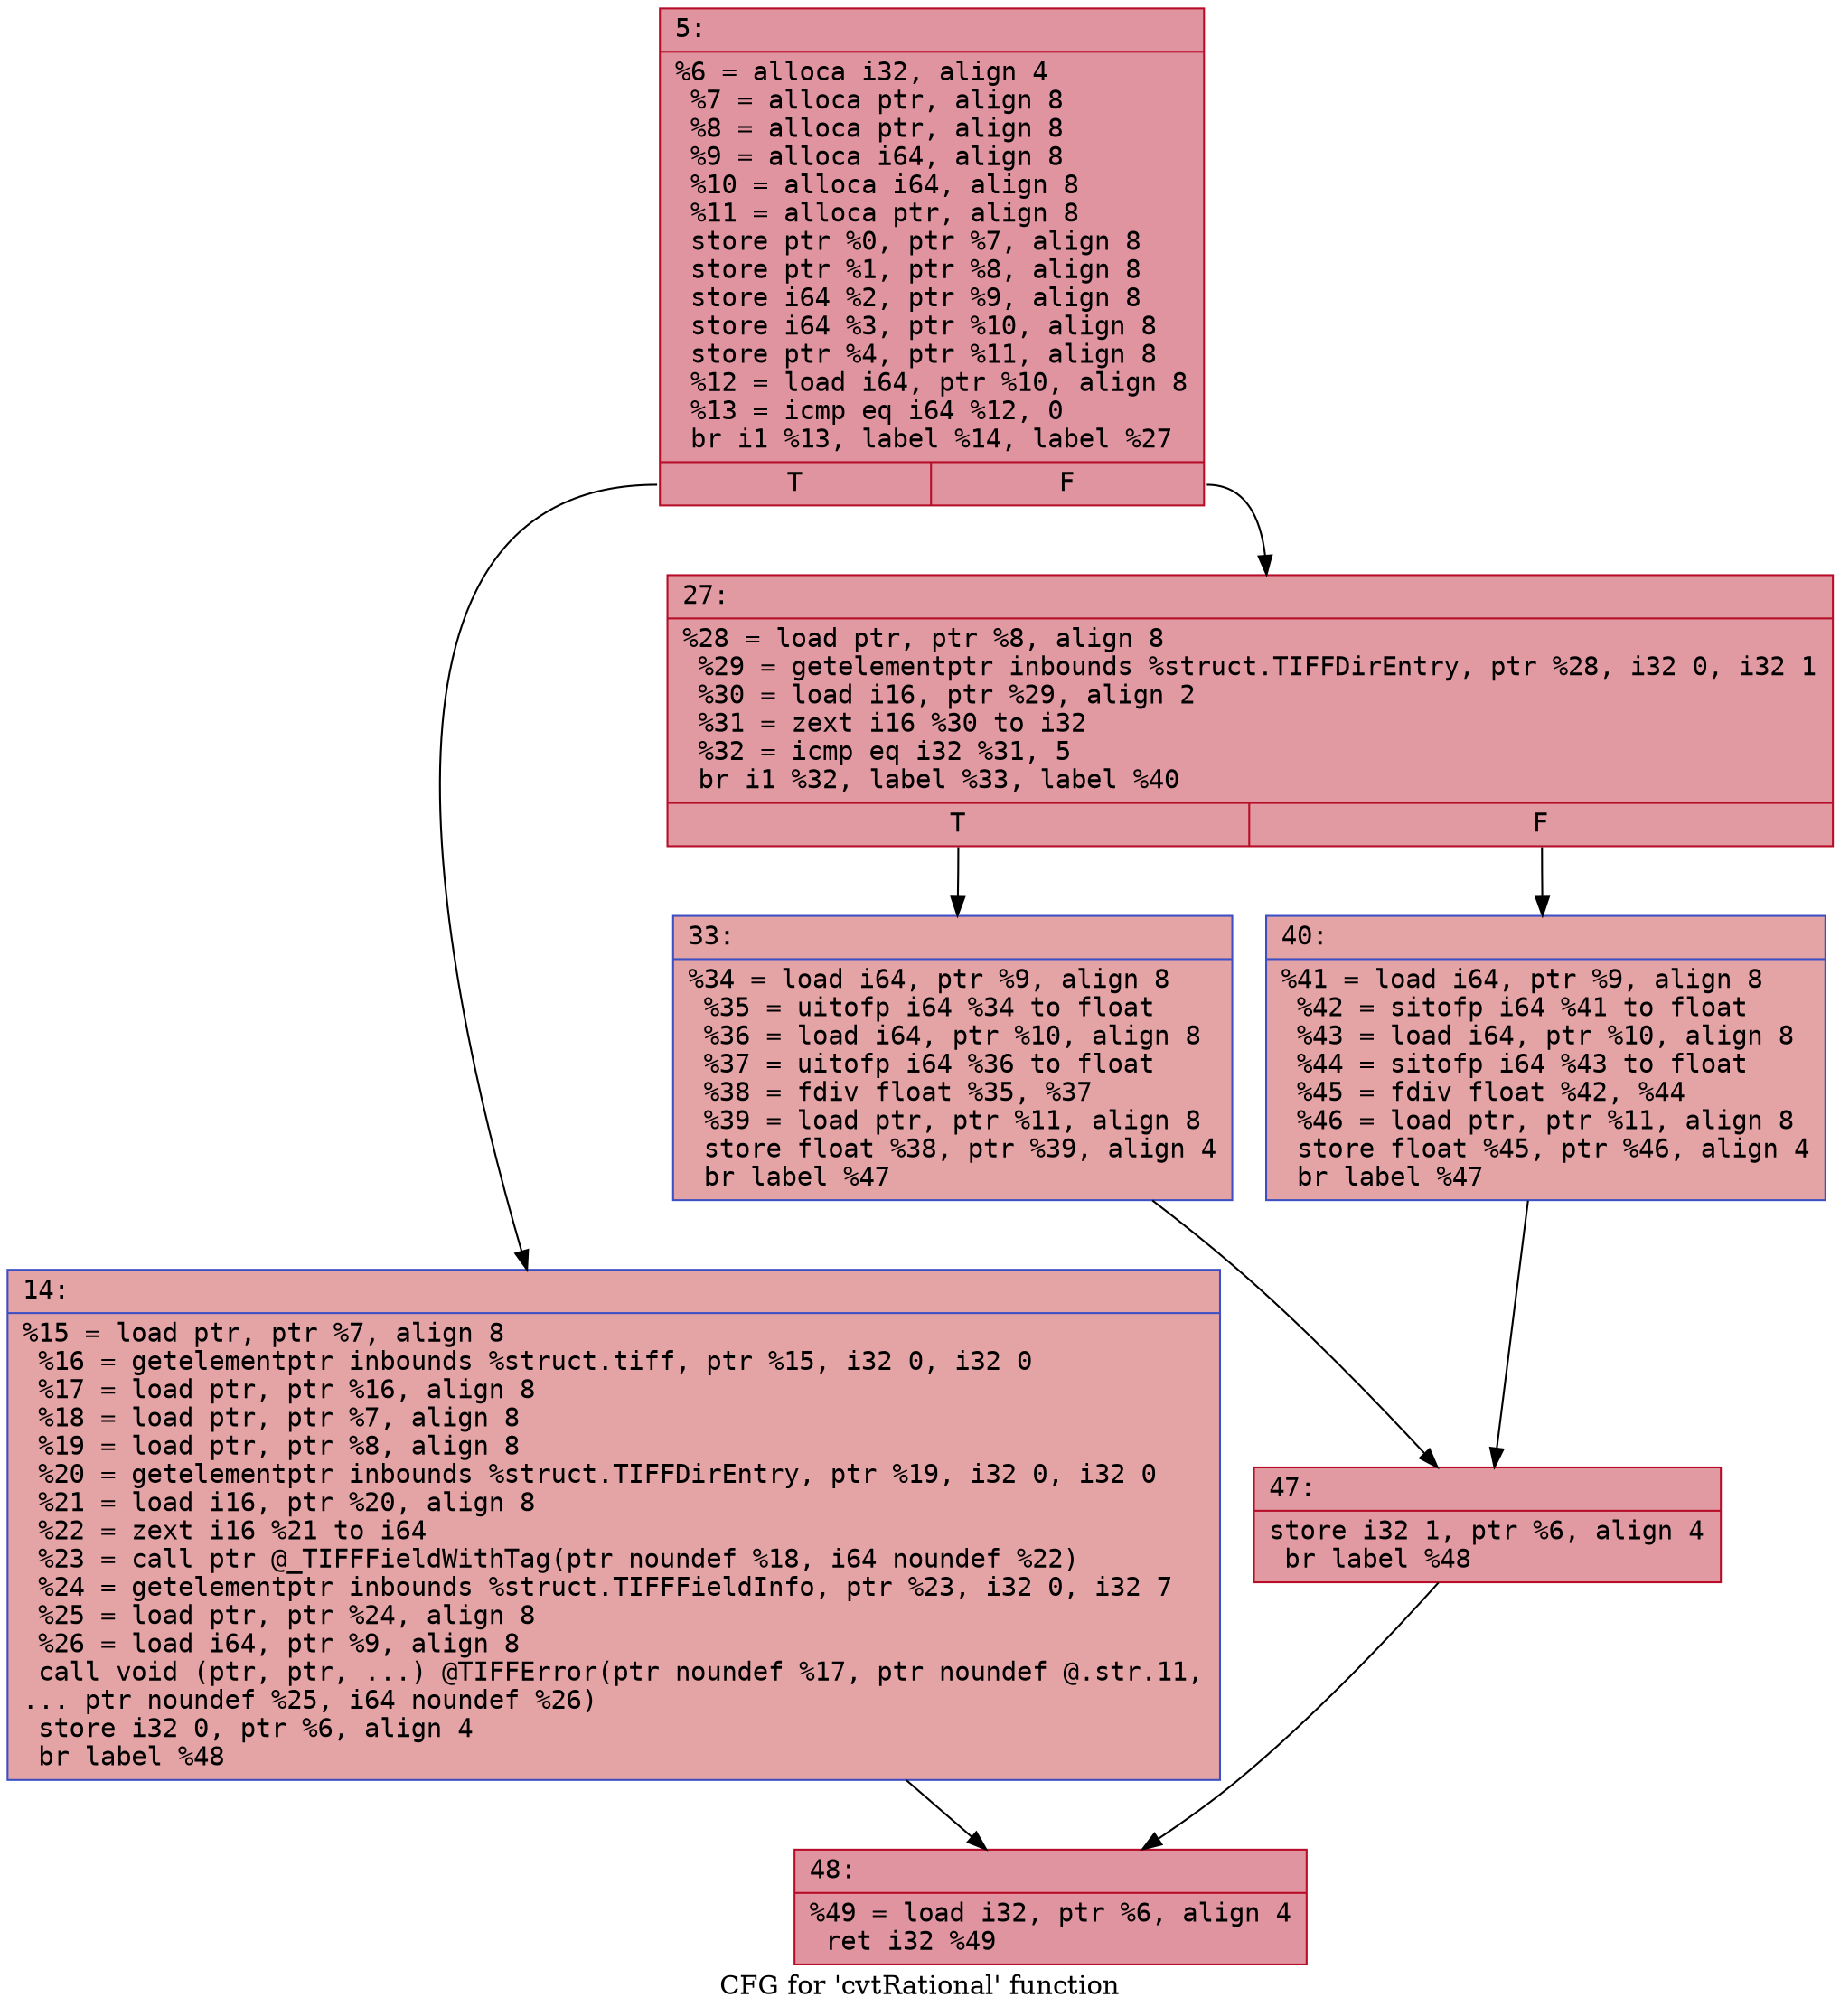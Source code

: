 digraph "CFG for 'cvtRational' function" {
	label="CFG for 'cvtRational' function";

	Node0x600003043250 [shape=record,color="#b70d28ff", style=filled, fillcolor="#b70d2870" fontname="Courier",label="{5:\l|  %6 = alloca i32, align 4\l  %7 = alloca ptr, align 8\l  %8 = alloca ptr, align 8\l  %9 = alloca i64, align 8\l  %10 = alloca i64, align 8\l  %11 = alloca ptr, align 8\l  store ptr %0, ptr %7, align 8\l  store ptr %1, ptr %8, align 8\l  store i64 %2, ptr %9, align 8\l  store i64 %3, ptr %10, align 8\l  store ptr %4, ptr %11, align 8\l  %12 = load i64, ptr %10, align 8\l  %13 = icmp eq i64 %12, 0\l  br i1 %13, label %14, label %27\l|{<s0>T|<s1>F}}"];
	Node0x600003043250:s0 -> Node0x6000030432a0[tooltip="5 -> 14\nProbability 37.50%" ];
	Node0x600003043250:s1 -> Node0x6000030432f0[tooltip="5 -> 27\nProbability 62.50%" ];
	Node0x6000030432a0 [shape=record,color="#3d50c3ff", style=filled, fillcolor="#c32e3170" fontname="Courier",label="{14:\l|  %15 = load ptr, ptr %7, align 8\l  %16 = getelementptr inbounds %struct.tiff, ptr %15, i32 0, i32 0\l  %17 = load ptr, ptr %16, align 8\l  %18 = load ptr, ptr %7, align 8\l  %19 = load ptr, ptr %8, align 8\l  %20 = getelementptr inbounds %struct.TIFFDirEntry, ptr %19, i32 0, i32 0\l  %21 = load i16, ptr %20, align 8\l  %22 = zext i16 %21 to i64\l  %23 = call ptr @_TIFFFieldWithTag(ptr noundef %18, i64 noundef %22)\l  %24 = getelementptr inbounds %struct.TIFFFieldInfo, ptr %23, i32 0, i32 7\l  %25 = load ptr, ptr %24, align 8\l  %26 = load i64, ptr %9, align 8\l  call void (ptr, ptr, ...) @TIFFError(ptr noundef %17, ptr noundef @.str.11,\l... ptr noundef %25, i64 noundef %26)\l  store i32 0, ptr %6, align 4\l  br label %48\l}"];
	Node0x6000030432a0 -> Node0x600003043430[tooltip="14 -> 48\nProbability 100.00%" ];
	Node0x6000030432f0 [shape=record,color="#b70d28ff", style=filled, fillcolor="#bb1b2c70" fontname="Courier",label="{27:\l|  %28 = load ptr, ptr %8, align 8\l  %29 = getelementptr inbounds %struct.TIFFDirEntry, ptr %28, i32 0, i32 1\l  %30 = load i16, ptr %29, align 2\l  %31 = zext i16 %30 to i32\l  %32 = icmp eq i32 %31, 5\l  br i1 %32, label %33, label %40\l|{<s0>T|<s1>F}}"];
	Node0x6000030432f0:s0 -> Node0x600003043340[tooltip="27 -> 33\nProbability 50.00%" ];
	Node0x6000030432f0:s1 -> Node0x600003043390[tooltip="27 -> 40\nProbability 50.00%" ];
	Node0x600003043340 [shape=record,color="#3d50c3ff", style=filled, fillcolor="#c32e3170" fontname="Courier",label="{33:\l|  %34 = load i64, ptr %9, align 8\l  %35 = uitofp i64 %34 to float\l  %36 = load i64, ptr %10, align 8\l  %37 = uitofp i64 %36 to float\l  %38 = fdiv float %35, %37\l  %39 = load ptr, ptr %11, align 8\l  store float %38, ptr %39, align 4\l  br label %47\l}"];
	Node0x600003043340 -> Node0x6000030433e0[tooltip="33 -> 47\nProbability 100.00%" ];
	Node0x600003043390 [shape=record,color="#3d50c3ff", style=filled, fillcolor="#c32e3170" fontname="Courier",label="{40:\l|  %41 = load i64, ptr %9, align 8\l  %42 = sitofp i64 %41 to float\l  %43 = load i64, ptr %10, align 8\l  %44 = sitofp i64 %43 to float\l  %45 = fdiv float %42, %44\l  %46 = load ptr, ptr %11, align 8\l  store float %45, ptr %46, align 4\l  br label %47\l}"];
	Node0x600003043390 -> Node0x6000030433e0[tooltip="40 -> 47\nProbability 100.00%" ];
	Node0x6000030433e0 [shape=record,color="#b70d28ff", style=filled, fillcolor="#bb1b2c70" fontname="Courier",label="{47:\l|  store i32 1, ptr %6, align 4\l  br label %48\l}"];
	Node0x6000030433e0 -> Node0x600003043430[tooltip="47 -> 48\nProbability 100.00%" ];
	Node0x600003043430 [shape=record,color="#b70d28ff", style=filled, fillcolor="#b70d2870" fontname="Courier",label="{48:\l|  %49 = load i32, ptr %6, align 4\l  ret i32 %49\l}"];
}
